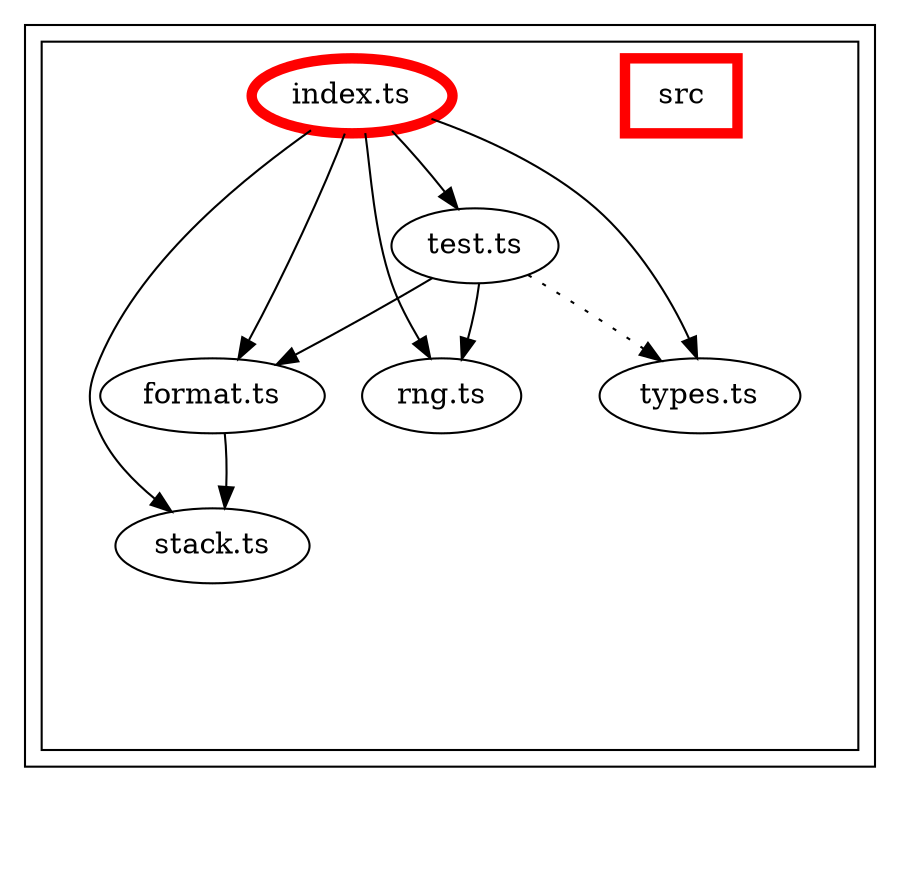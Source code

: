 digraph "dependency-graph-[object Object]" {
  compound = true;
  "dependency-graph-[object Object]" [
    style = "invis";
  ];
  "src/stack.ts";
  "src/format.ts";
  "src/rng.ts";
  "src/test.ts";
  "src/types.ts";
  subgraph "cluster_src" {
    color = "#000000";
    label = "";
    "name_src" [
      penwidth = 5;
      shape = "rectangle";
      color = "#ff0000";
      label = "src";
    ];
    "exit_src" [
      style = "invis";
    ];
    subgraph "cluster_src" {
      color = "#000000";
      label = "";
      "name_src" [
        penwidth = 5;
        shape = "rectangle";
        color = "#ff0000";
        label = "src";
      ];
      "exit_src" [
        style = "invis";
      ];
      "src/format.ts" [
        label = "format.ts";
      ];
      "src/index.ts" [
        label = "index.ts";
        color = "#ff0000";
        penwidth = 5;
      ];
      "src/rng.ts" [
        label = "rng.ts";
      ];
      "src/stack.ts" [
        label = "stack.ts";
      ];
      "src/test.ts" [
        label = "test.ts";
      ];
      "src/types.ts" [
        label = "types.ts";
      ];
      "src/format.ts" -> "exit_src" [
        style = "invis";
      ];
      "src/index.ts" -> "exit_src" [
        style = "invis";
      ];
      "src/rng.ts" -> "exit_src" [
        style = "invis";
      ];
      "src/stack.ts" -> "exit_src" [
        style = "invis";
      ];
      "src/test.ts" -> "exit_src" [
        style = "invis";
      ];
      "src/types.ts" -> "exit_src" [
        style = "invis";
      ];
    }
    "exit_src" -> "exit_src" [
      style = "invis";
    ];
    "exit_src" -> "exit_src" [
      style = "invis";
    ];
    "exit_src" -> "exit_src" [
      style = "invis";
    ];
    "exit_src" -> "exit_src" [
      style = "invis";
    ];
    "exit_src" -> "exit_src" [
      style = "invis";
    ];
    "exit_src" -> "exit_src" [
      style = "invis";
    ];
  }
  "exit_src" -> "dependency-graph-[object Object]" [
    style = "invis";
  ];
  "src/format.ts" -> "src/stack.ts" [
    style = "invis";
  ];
  "src/format.ts" -> "src/stack.ts" [
    style = "solid";
    ltail = "cluster_src/format.ts";
    lhead = "cluster_src/stack.ts";
    color = "black";
  ];
  "src/index.ts" -> "src/format.ts" [
    style = "invis";
  ];
  "src/index.ts" -> "src/format.ts" [
    style = "solid";
    ltail = "cluster_src/index.ts";
    lhead = "cluster_src/format.ts";
    color = "black";
  ];
  "src/index.ts" -> "src/rng.ts" [
    style = "invis";
  ];
  "src/index.ts" -> "src/rng.ts" [
    style = "solid";
    ltail = "cluster_src/index.ts";
    lhead = "cluster_src/rng.ts";
    color = "black";
  ];
  "src/index.ts" -> "src/stack.ts" [
    style = "invis";
  ];
  "src/index.ts" -> "src/stack.ts" [
    style = "solid";
    ltail = "cluster_src/index.ts";
    lhead = "cluster_src/stack.ts";
    color = "black";
  ];
  "src/index.ts" -> "src/test.ts" [
    style = "invis";
  ];
  "src/index.ts" -> "src/test.ts" [
    style = "solid";
    ltail = "cluster_src/index.ts";
    lhead = "cluster_src/test.ts";
    color = "black";
  ];
  "src/index.ts" -> "src/types.ts" [
    style = "invis";
  ];
  "src/index.ts" -> "src/types.ts" [
    style = "solid";
    ltail = "cluster_src/index.ts";
    lhead = "cluster_src/types.ts";
    color = "black";
  ];
  "src/test.ts" -> "src/format.ts" [
    style = "invis";
  ];
  "src/test.ts" -> "src/format.ts" [
    style = "solid";
    ltail = "cluster_src/test.ts";
    lhead = "cluster_src/format.ts";
    color = "black";
  ];
  "src/test.ts" -> "src/rng.ts" [
    style = "invis";
  ];
  "src/test.ts" -> "src/rng.ts" [
    style = "solid";
    ltail = "cluster_src/test.ts";
    lhead = "cluster_src/rng.ts";
    color = "black";
  ];
  "src/test.ts" -> "src/types.ts" [
    style = "invis";
  ];
  "src/test.ts" -> "src/types.ts" [
    style = "dotted";
    ltail = "cluster_src/test.ts";
    lhead = "cluster_src/types.ts";
    color = "black";
  ];
}